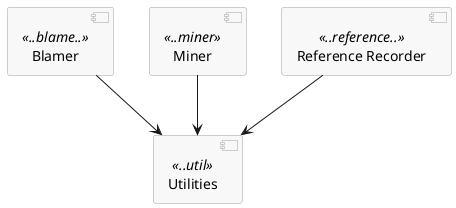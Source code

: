 @startuml

skinparam componentStyle uml2
skinparam component {
  BorderColor #a0a0a0
  BackgroundColor #f8f8f8
}

[Blamer] <<..blame..>>
[Miner] <<..miner>>
[Reference Recorder] <<..reference..>>

[Utilities] <<..util>>

[Blamer] --> [Utilities]
[Miner] --> [Utilities]
[Reference Recorder] --> [Utilities]

@enduml
